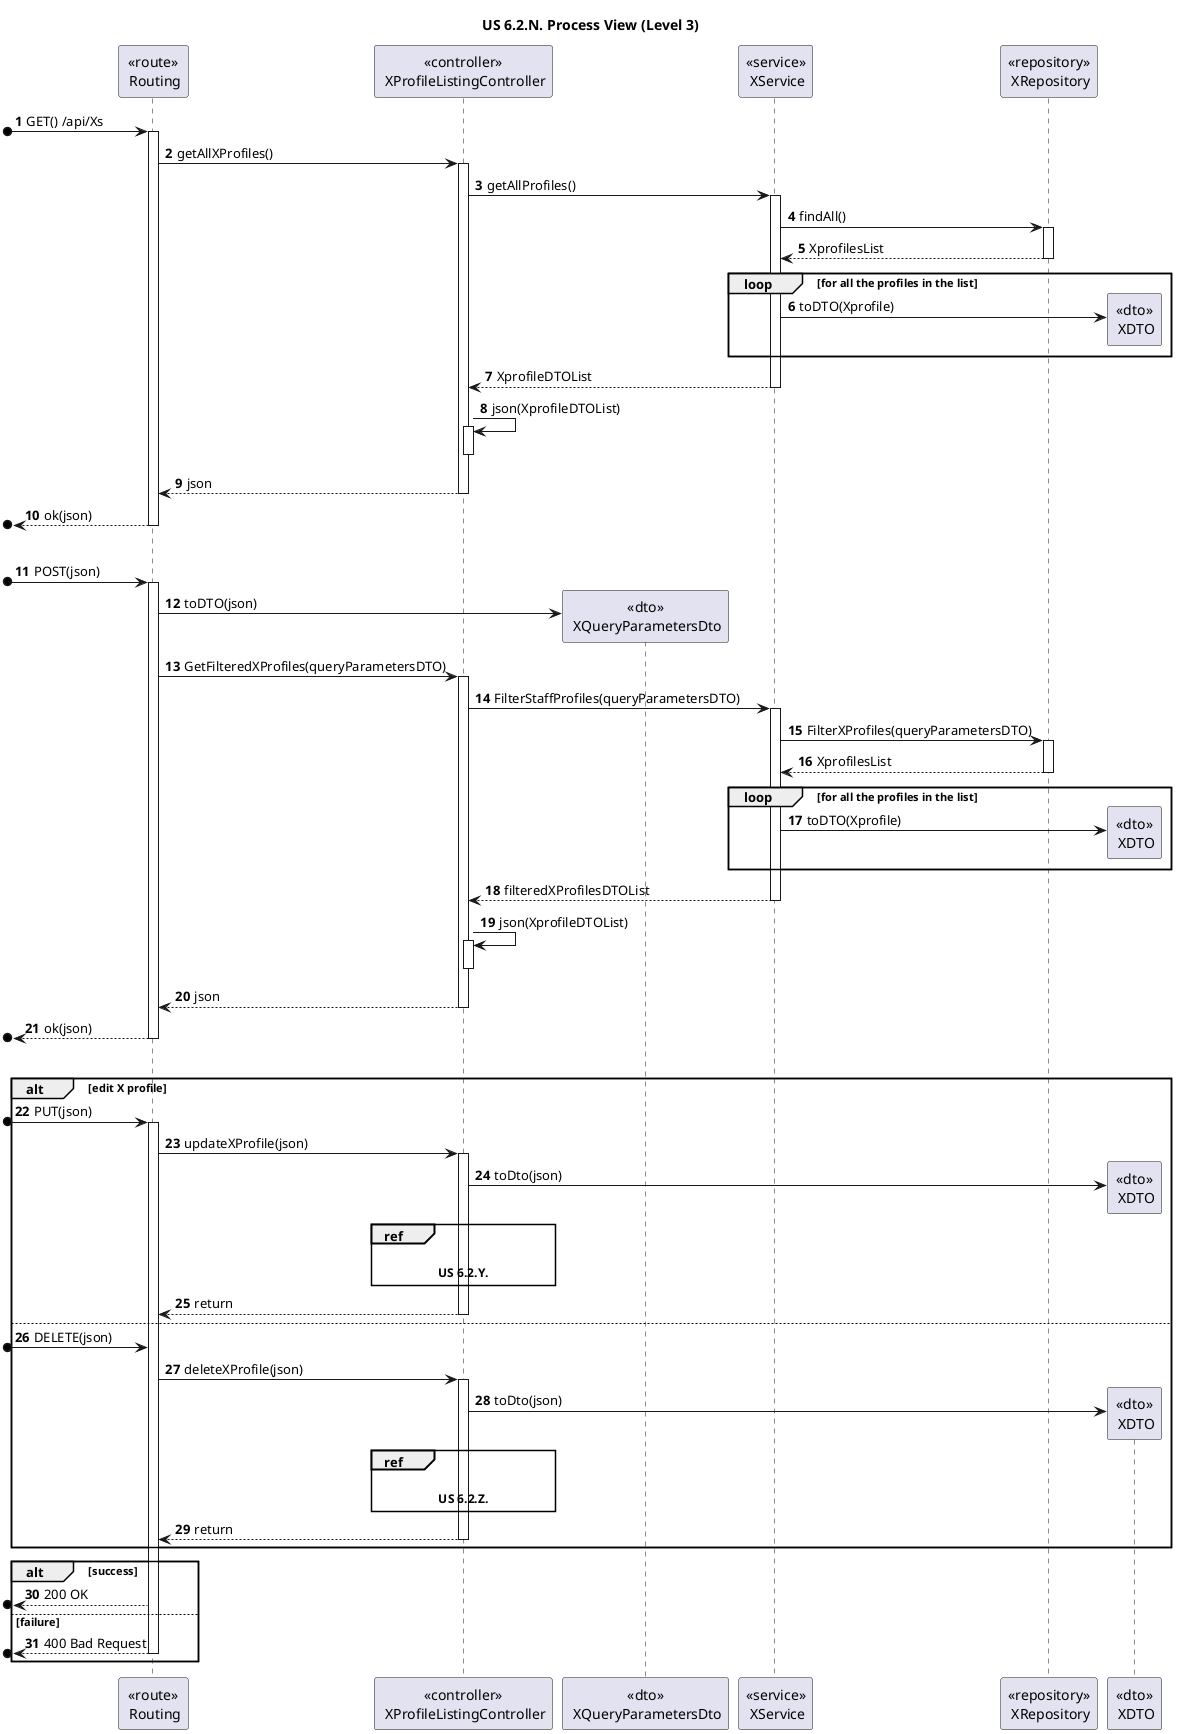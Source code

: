 @startuml
'https://plantuml.com/sequence-diagram

title "US 6.2.N. Process View (Level 3)"

autonumber

participant "<<route>>\n Routing" as ROUTE
participant "<<controller>>\n XProfileListingController" as CONTROL

participant "<<dto>>\n XQueryParametersDto" as QueryDTO

participant "<<service>>\n XService" as XServ
participant "<<repository>>\n XRepository" as XRepo
participant "<<dto>>\n XDTO" as XDTO

[o-> ROUTE : GET() /api/Xs
activate ROUTE

ROUTE -> CONTROL : getAllXProfiles()
activate CONTROL

CONTROL -> XServ : getAllProfiles()
activate XServ

XServ -> XRepo : findAll()
activate XRepo

XRepo --> XServ : XprofilesList
deactivate XRepo

    loop for all the profiles in the list
        XServ -> XDTO ** : toDTO(Xprofile)

    end loop

XServ --> CONTROL : XprofileDTOList
deactivate XServ

CONTROL -> CONTROL : json(XprofileDTOList)
activate CONTROL
deactivate CONTROL

CONTROL --> ROUTE : json
deactivate CONTROL

[o<-- ROUTE : ok(json)
deactivate ROUTE

|||

[o-> ROUTE : POST(json)
activate ROUTE
ROUTE -> QueryDTO ** : toDTO(json)

ROUTE -> CONTROL : GetFilteredXProfiles(queryParametersDTO)
activate CONTROL

CONTROL -> XServ : FilterStaffProfiles(queryParametersDTO)
activate XServ


XServ -> XRepo : FilterXProfiles(queryParametersDTO)
activate XRepo

XRepo --> XServ : XprofilesList
deactivate XRepo

    loop for all the profiles in the list
        XServ -> XDTO ** : toDTO(Xprofile)

    end loop

XServ --> CONTROL : filteredXProfilesDTOList
deactivate XServ

CONTROL -> CONTROL : json(XprofileDTOList)
activate CONTROL
deactivate CONTROL

CONTROL --> ROUTE : json
deactivate CONTROL

[o<-- ROUTE : ok(json)
deactivate ROUTE

|||

alt edit X profile

    [o-> ROUTE : PUT(json)
    activate ROUTE

    ROUTE -> CONTROL : updateXProfile(json)
    activate CONTROL

    CONTROL -> XDTO ** : toDto(json)

    ref over CONTROL

    **US 6.2.Y.**
    end ref

    CONTROL --> ROUTE : return
    deactivate CONTROL

else

    [o-> ROUTE : DELETE(json)

    ROUTE -> CONTROL : deleteXProfile(json)
    activate CONTROL

    CONTROL -> XDTO ** : toDto(json)

    ref over CONTROL

    **US 6.2.Z.**
    end ref

    CONTROL --> ROUTE : return
    deactivate CONTROL

end alt


alt success
[o<-- ROUTE : 200 OK

else failure

[o<-- ROUTE : 400 Bad Request
deactivate ROUTE
end alt


@enduml